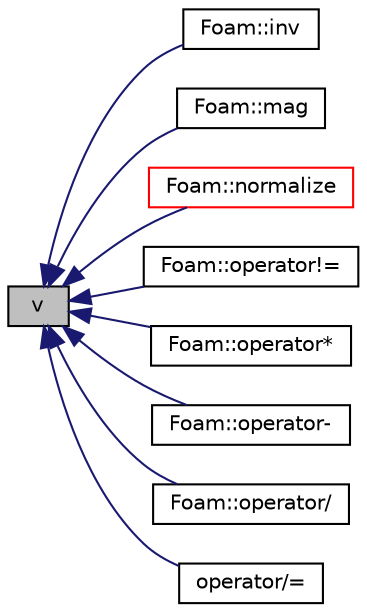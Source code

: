 digraph "v"
{
  bgcolor="transparent";
  edge [fontname="Helvetica",fontsize="10",labelfontname="Helvetica",labelfontsize="10"];
  node [fontname="Helvetica",fontsize="10",shape=record];
  rankdir="LR";
  Node1 [label="v",height=0.2,width=0.4,color="black", fillcolor="grey75", style="filled" fontcolor="black"];
  Node1 -> Node2 [dir="back",color="midnightblue",fontsize="10",style="solid",fontname="Helvetica"];
  Node2 [label="Foam::inv",height=0.2,width=0.4,color="black",URL="$namespaceFoam.html#a0309a86559573a27aeb5a706f9fe7b02",tooltip="Return the inverse of the given quaternion. "];
  Node1 -> Node3 [dir="back",color="midnightblue",fontsize="10",style="solid",fontname="Helvetica"];
  Node3 [label="Foam::mag",height=0.2,width=0.4,color="black",URL="$namespaceFoam.html#a25934eca49aac07fc82f9f50a1620f13"];
  Node1 -> Node4 [dir="back",color="midnightblue",fontsize="10",style="solid",fontname="Helvetica"];
  Node4 [label="Foam::normalize",height=0.2,width=0.4,color="red",URL="$namespaceFoam.html#a9d8b0222f6097fc2249f01ec8b333b7e",tooltip="Return the normalized (unit) quaternion of the given quaternion. "];
  Node1 -> Node5 [dir="back",color="midnightblue",fontsize="10",style="solid",fontname="Helvetica"];
  Node5 [label="Foam::operator!=",height=0.2,width=0.4,color="black",URL="$namespaceFoam.html#ab348a1f824f70f6b866e56336e176041"];
  Node1 -> Node6 [dir="back",color="midnightblue",fontsize="10",style="solid",fontname="Helvetica"];
  Node6 [label="Foam::operator*",height=0.2,width=0.4,color="black",URL="$namespaceFoam.html#a1a97802e4a7d20b0101b21b94baec802"];
  Node1 -> Node7 [dir="back",color="midnightblue",fontsize="10",style="solid",fontname="Helvetica"];
  Node7 [label="Foam::operator-",height=0.2,width=0.4,color="black",URL="$namespaceFoam.html#a118729368091b04480ed1ca9e1e3f6c1"];
  Node1 -> Node8 [dir="back",color="midnightblue",fontsize="10",style="solid",fontname="Helvetica"];
  Node8 [label="Foam::operator/",height=0.2,width=0.4,color="black",URL="$namespaceFoam.html#a0932249ae3d87d3601be0b57a117bfff"];
  Node1 -> Node9 [dir="back",color="midnightblue",fontsize="10",style="solid",fontname="Helvetica"];
  Node9 [label="operator/=",height=0.2,width=0.4,color="black",URL="$classFoam_1_1quaternion.html#a01d96cbb2a8c41e003e8d34b582584d8"];
}
